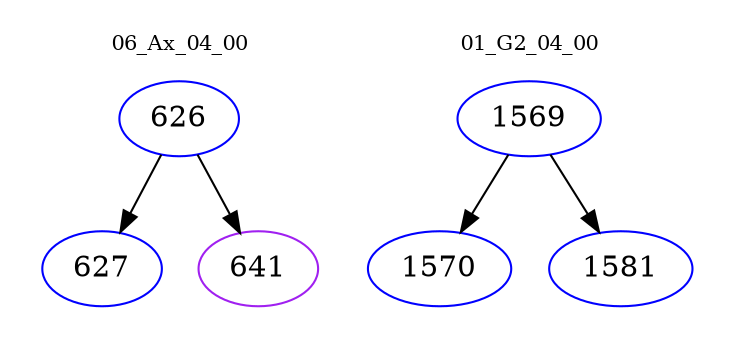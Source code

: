 digraph{
subgraph cluster_0 {
color = white
label = "06_Ax_04_00";
fontsize=10;
T0_626 [label="626", color="blue"]
T0_626 -> T0_627 [color="black"]
T0_627 [label="627", color="blue"]
T0_626 -> T0_641 [color="black"]
T0_641 [label="641", color="purple"]
}
subgraph cluster_1 {
color = white
label = "01_G2_04_00";
fontsize=10;
T1_1569 [label="1569", color="blue"]
T1_1569 -> T1_1570 [color="black"]
T1_1570 [label="1570", color="blue"]
T1_1569 -> T1_1581 [color="black"]
T1_1581 [label="1581", color="blue"]
}
}

